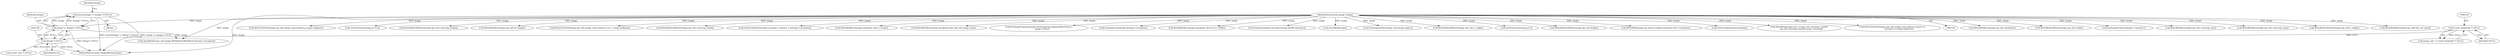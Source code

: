 digraph "0_ImageMagick_65f75a32a93ae4044c528a987a68366ecd4b46b9@API" {
"1000144" [label="(Call,assert(image != (Image *) NULL))"];
"1000145" [label="(Call,image != (Image *) NULL)"];
"1000111" [label="(MethodParameterIn,Image *image)"];
"1000147" [label="(Call,(Image *) NULL)"];
"1000135" [label="(Call,(const ImageInfo *) NULL)"];
"1000135" [label="(Call,(const ImageInfo *) NULL)"];
"1000600" [label="(Call,WriteBlobByte(image,tga_info.attributes))"];
"1000579" [label="(Call,WriteBlobLSBShort(image,tga_info.width))"];
"1000234" [label="(Call,GetImageProperty(image,\"comment\"))"];
"1000558" [label="(Call,WriteBlobByte(image,tga_info.colormap_size))"];
"1000528" [label="(Call,WriteBlobByte(image,tga_info.colormap_type))"];
"1000112" [label="(Block,)"];
"1000565" [label="(Call,WriteBlobLSBShort(image,tga_info.x_origin))"];
"1000149" [label="(Identifier,NULL)"];
"1000593" [label="(Call,WriteBlobByte(image,tga_info.bits_per_pixel))"];
"1001097" [label="(Call,WriteTGAPixel(image,tga_info.image_type,indexes,p,range,midpoint))"];
"1000940" [label="(Call,GetPixelLuma(image,p+(i-1)))"];
"1000551" [label="(Call,WriteBlobLSBShort(image,tga_info.colormap_length))"];
"1001173" [label="(MethodReturn,static MagickBooleanType)"];
"1000521" [label="(Call,WriteBlobByte(image,tga_info.id_length))"];
"1001130" [label="(Call,WriteTGAPixel(image,tga_info.image_type,indexes+x,p++,range,midpoint))"];
"1000544" [label="(Call,WriteBlobLSBShort(image,tga_info.colormap_index))"];
"1000145" [label="(Call,image != (Image *) NULL)"];
"1000838" [label="(Call,GetVirtualPixels(image,0,y,image->columns,1,&image->exception))"];
"1001048" [label="(Call,WriteBlobByte(image,(unsigned char) (--count)))"];
"1000240" [label="(Call,(const char *) NULL)"];
"1000535" [label="(Call,WriteBlobByte(image,(unsigned char) tga_info.image_type))"];
"1001153" [label="(Call,SetImageProgress(image,SaveImageTag,(MagickOffsetType) y,\n          image->rows))"];
"1000337" [label="(Call,SetImageGray(image,&image->exception))"];
"1001088" [label="(Call,WriteBlobByte(image,(unsigned char) ((i-1) | 0x80)))"];
"1000153" [label="(Identifier,image)"];
"1000144" [label="(Call,assert(image != (Image *) NULL))"];
"1000204" [label="(Call,TransformImageColorspace(image,sRGBColorspace))"];
"1001169" [label="(Call,CloseBlob(image))"];
"1000470" [label="(Call,GetImageArtifact(image,\"tga:image-origin\"))"];
"1000572" [label="(Call,WriteBlobLSBShort(image,tga_info.y_origin))"];
"1000137" [label="(Identifier,NULL)"];
"1000173" [label="(Call,OpenBlob(image_info,image,WriteBinaryBlobMode,&image->exception))"];
"1000935" [label="(Call,GetPixelLuma(image,p+i))"];
"1000146" [label="(Identifier,image)"];
"1000586" [label="(Call,WriteBlobLSBShort(image,tga_info.height))"];
"1000613" [label="(Call,WriteBlob(image,tga_info.id_length,(unsigned char *) comment))"];
"1000133" [label="(Call,image_info != (const ImageInfo *) NULL)"];
"1000147" [label="(Call,(Image *) NULL)"];
"1000859" [label="(Call,GetVirtualIndexQueue(image))"];
"1000111" [label="(MethodParameterIn,Image *image)"];
"1000800" [label="(Call,WriteBlob(image,(size_t) ((tga_info.colormap_size/8)*\n        tga_info.colormap_length),targa_colormap))"];
"1001059" [label="(Call,WriteTGAPixel(image,tga_info.image_type,indexes-(count+1),\n                      p-(count+1),range,midpoint))"];
"1000144" -> "1000112"  [label="AST: "];
"1000144" -> "1000145"  [label="CFG: "];
"1000145" -> "1000144"  [label="AST: "];
"1000153" -> "1000144"  [label="CFG: "];
"1000144" -> "1001173"  [label="DDG: assert(image != (Image *) NULL)"];
"1000144" -> "1001173"  [label="DDG: image != (Image *) NULL"];
"1000145" -> "1000144"  [label="DDG: image"];
"1000145" -> "1000144"  [label="DDG: (Image *) NULL"];
"1000145" -> "1000147"  [label="CFG: "];
"1000146" -> "1000145"  [label="AST: "];
"1000147" -> "1000145"  [label="AST: "];
"1000145" -> "1001173"  [label="DDG: (Image *) NULL"];
"1000111" -> "1000145"  [label="DDG: image"];
"1000147" -> "1000145"  [label="DDG: NULL"];
"1000145" -> "1000173"  [label="DDG: image"];
"1000111" -> "1000109"  [label="AST: "];
"1000111" -> "1001173"  [label="DDG: image"];
"1000111" -> "1000173"  [label="DDG: image"];
"1000111" -> "1000204"  [label="DDG: image"];
"1000111" -> "1000234"  [label="DDG: image"];
"1000111" -> "1000337"  [label="DDG: image"];
"1000111" -> "1000470"  [label="DDG: image"];
"1000111" -> "1000521"  [label="DDG: image"];
"1000111" -> "1000528"  [label="DDG: image"];
"1000111" -> "1000535"  [label="DDG: image"];
"1000111" -> "1000544"  [label="DDG: image"];
"1000111" -> "1000551"  [label="DDG: image"];
"1000111" -> "1000558"  [label="DDG: image"];
"1000111" -> "1000565"  [label="DDG: image"];
"1000111" -> "1000572"  [label="DDG: image"];
"1000111" -> "1000579"  [label="DDG: image"];
"1000111" -> "1000586"  [label="DDG: image"];
"1000111" -> "1000593"  [label="DDG: image"];
"1000111" -> "1000600"  [label="DDG: image"];
"1000111" -> "1000613"  [label="DDG: image"];
"1000111" -> "1000800"  [label="DDG: image"];
"1000111" -> "1000838"  [label="DDG: image"];
"1000111" -> "1000859"  [label="DDG: image"];
"1000111" -> "1000935"  [label="DDG: image"];
"1000111" -> "1000940"  [label="DDG: image"];
"1000111" -> "1001048"  [label="DDG: image"];
"1000111" -> "1001059"  [label="DDG: image"];
"1000111" -> "1001088"  [label="DDG: image"];
"1000111" -> "1001097"  [label="DDG: image"];
"1000111" -> "1001130"  [label="DDG: image"];
"1000111" -> "1001153"  [label="DDG: image"];
"1000111" -> "1001169"  [label="DDG: image"];
"1000147" -> "1000149"  [label="CFG: "];
"1000148" -> "1000147"  [label="AST: "];
"1000149" -> "1000147"  [label="AST: "];
"1000147" -> "1001173"  [label="DDG: NULL"];
"1000135" -> "1000147"  [label="DDG: NULL"];
"1000147" -> "1000240"  [label="DDG: NULL"];
"1000135" -> "1000133"  [label="AST: "];
"1000135" -> "1000137"  [label="CFG: "];
"1000136" -> "1000135"  [label="AST: "];
"1000137" -> "1000135"  [label="AST: "];
"1000133" -> "1000135"  [label="CFG: "];
"1000135" -> "1000133"  [label="DDG: NULL"];
}
